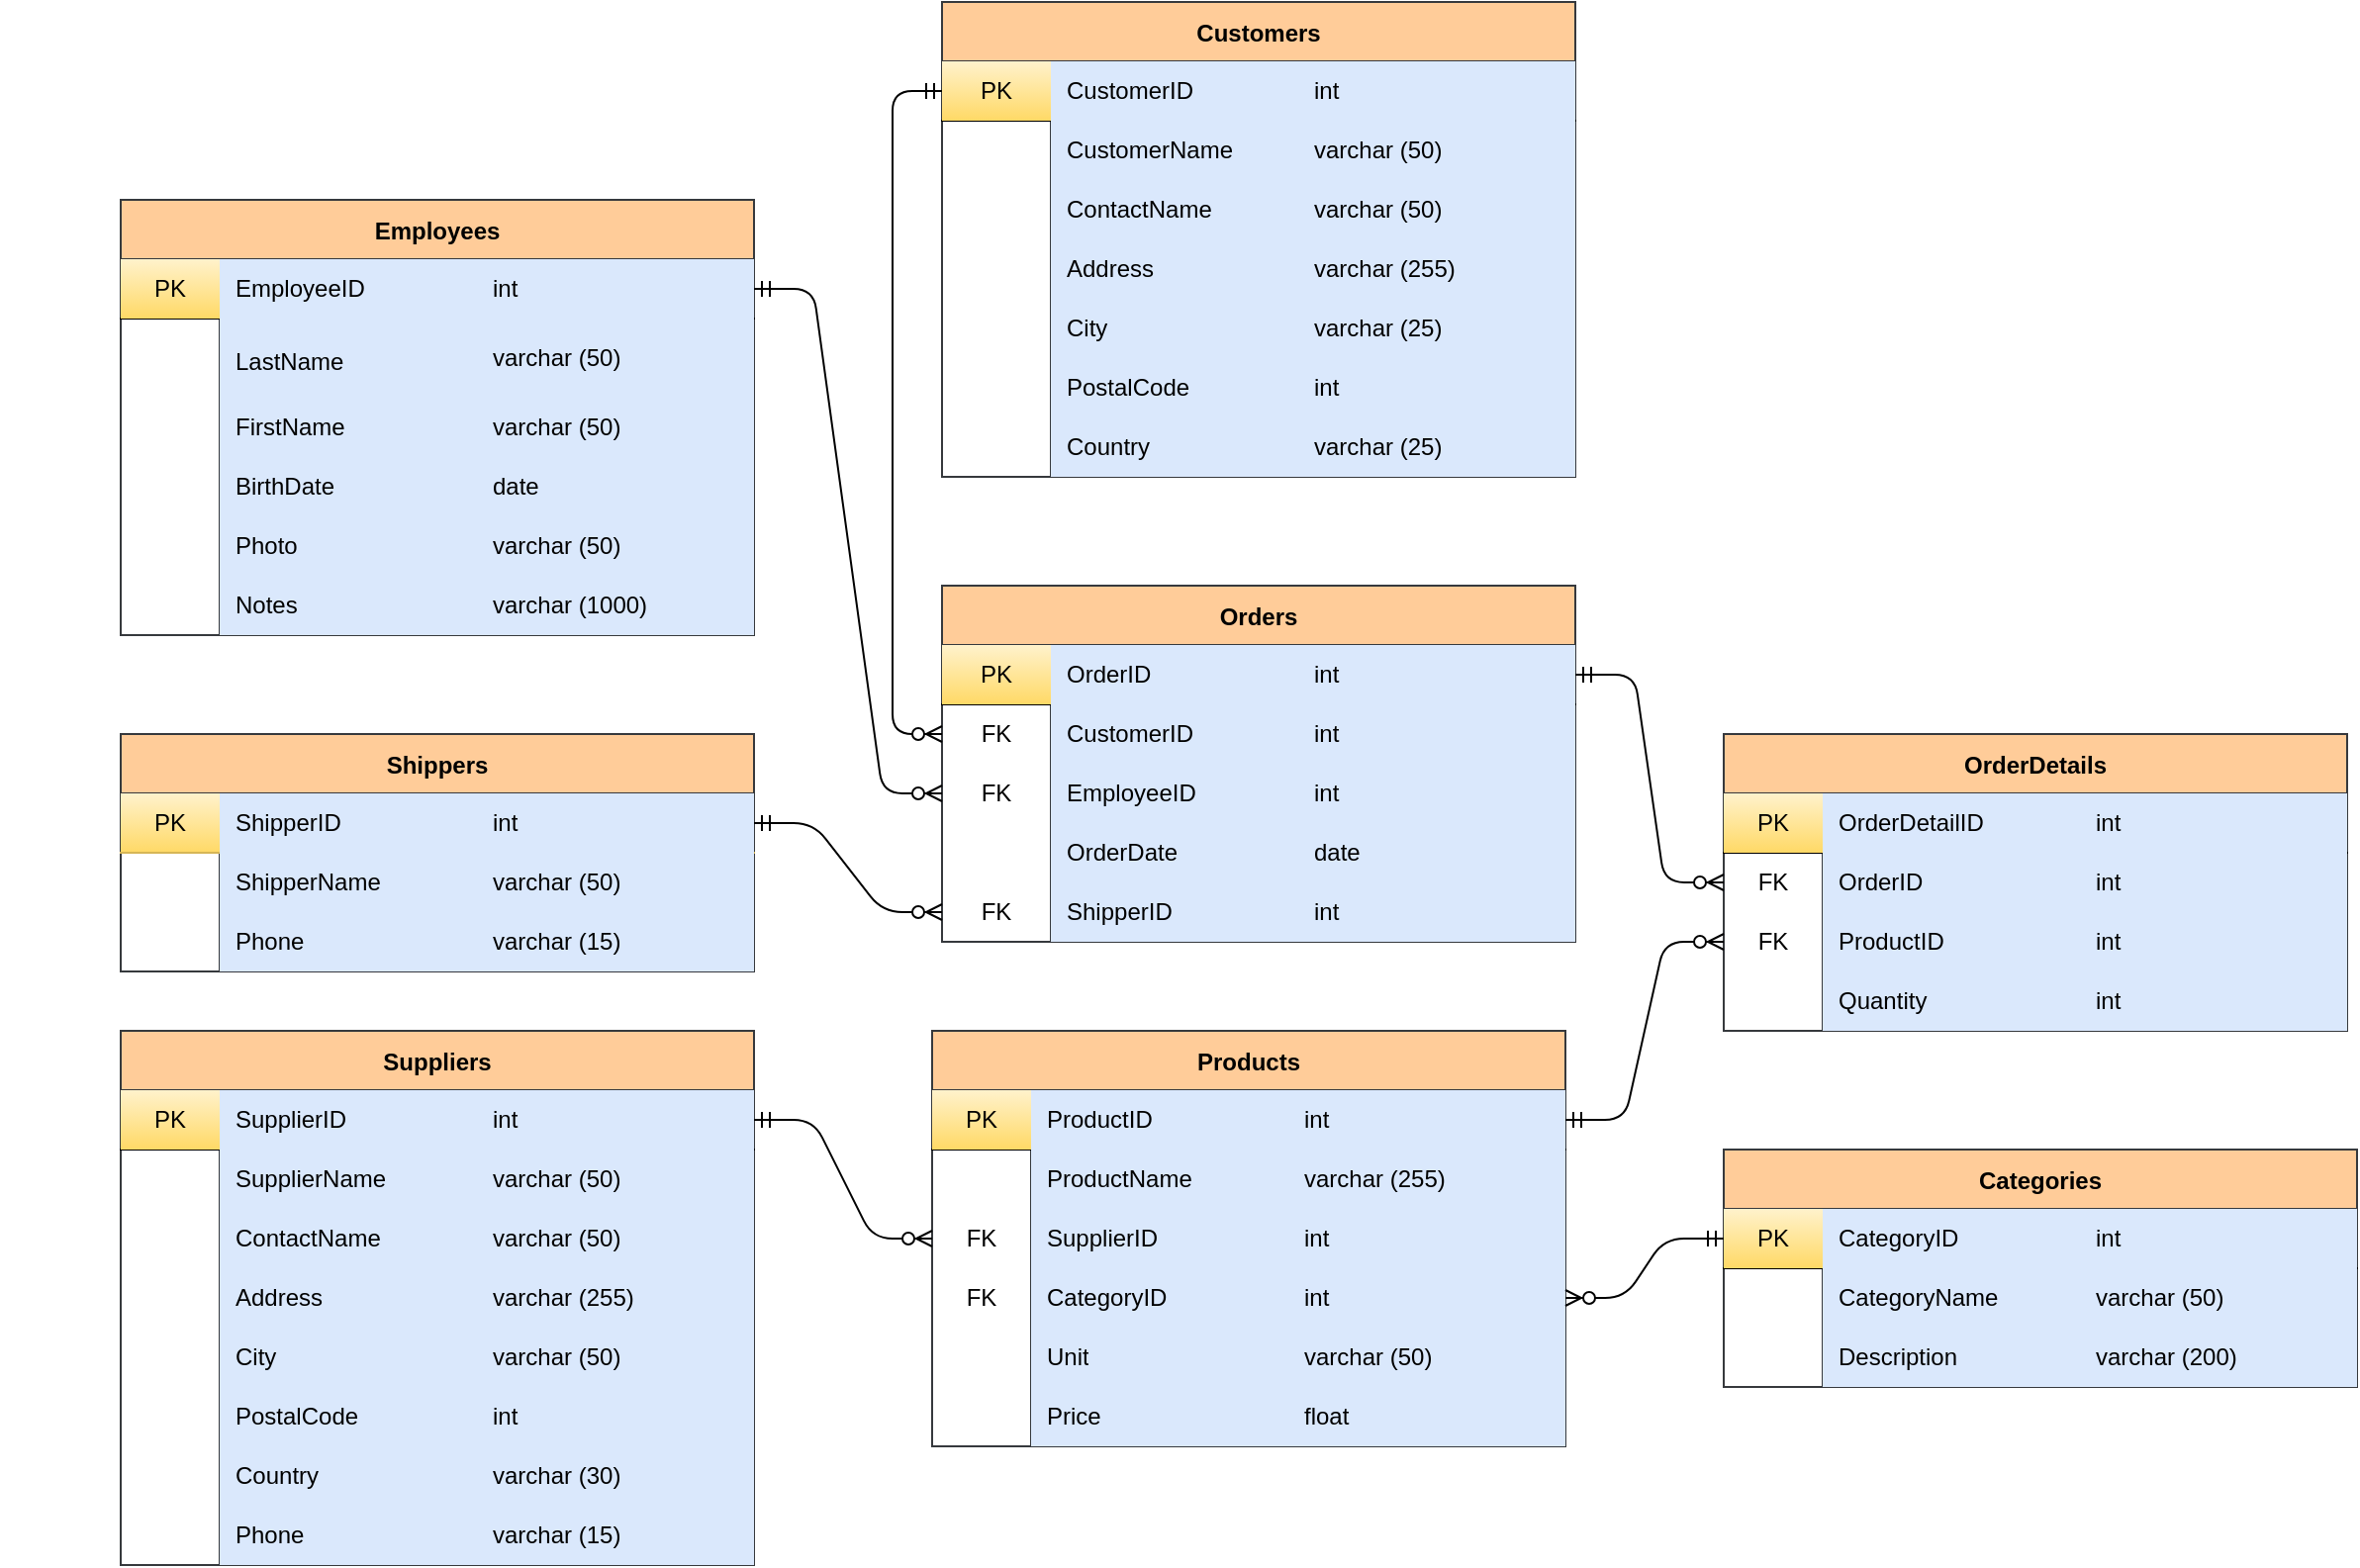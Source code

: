 <mxfile version="14.9.2" type="device"><diagram id="DKb1uXXWFaHTGSbYAAPm" name="Page-1"><mxGraphModel dx="2071" dy="1744" grid="1" gridSize="10" guides="1" tooltips="1" connect="1" arrows="1" fold="1" page="1" pageScale="1" pageWidth="850" pageHeight="1100" math="0" shadow="0"><root><mxCell id="0"/><mxCell id="1" parent="0"/><mxCell id="12" value="Customers" style="shape=table;startSize=30;container=1;collapsible=0;childLayout=tableLayout;fixedRows=1;rowLines=0;fontStyle=1;align=center;fillColor=#ffcc99;strokeColor=#36393d;" parent="1" vertex="1"><mxGeometry x="-115" y="-920" width="320" height="240" as="geometry"/></mxCell><mxCell id="13" value="" style="shape=partialRectangle;html=1;whiteSpace=wrap;collapsible=0;dropTarget=0;pointerEvents=0;fillColor=none;top=0;left=0;bottom=1;right=0;points=[[0,0.5],[1,0.5]];portConstraint=eastwest;" parent="12" vertex="1"><mxGeometry y="30" width="320" height="30" as="geometry"/></mxCell><mxCell id="14" value="PK" style="shape=partialRectangle;html=1;whiteSpace=wrap;connectable=0;fillColor=#fff2cc;top=0;left=0;bottom=0;right=0;overflow=hidden;strokeColor=#d6b656;gradientColor=#ffd966;" parent="13" vertex="1"><mxGeometry width="55" height="30" as="geometry"/></mxCell><mxCell id="15" value="CustomerID" style="shape=partialRectangle;html=1;whiteSpace=wrap;connectable=0;fillColor=#dae8fc;top=0;left=0;bottom=0;right=0;align=left;spacingLeft=6;overflow=hidden;strokeColor=#6c8ebf;" parent="13" vertex="1"><mxGeometry x="55" width="125" height="30" as="geometry"/></mxCell><mxCell id="4zNLIWeorQXNwyUwHNdR-186" value="int" style="shape=partialRectangle;html=1;whiteSpace=wrap;connectable=0;fillColor=#dae8fc;top=0;left=0;bottom=0;right=0;align=left;spacingLeft=6;overflow=hidden;strokeColor=#6c8ebf;" parent="13" vertex="1"><mxGeometry x="180" width="140" height="30" as="geometry"/></mxCell><mxCell id="16" value="" style="shape=partialRectangle;html=1;whiteSpace=wrap;collapsible=0;dropTarget=0;pointerEvents=0;fillColor=none;top=0;left=0;bottom=0;right=0;points=[[0,0.5],[1,0.5]];portConstraint=eastwest;" parent="12" vertex="1"><mxGeometry y="60" width="320" height="30" as="geometry"/></mxCell><mxCell id="17" value="" style="shape=partialRectangle;html=1;whiteSpace=wrap;connectable=0;fillColor=none;top=0;left=0;bottom=0;right=0;overflow=hidden;" parent="16" vertex="1"><mxGeometry width="55" height="30" as="geometry"/></mxCell><mxCell id="18" value="CustomerName" style="shape=partialRectangle;html=1;whiteSpace=wrap;connectable=0;fillColor=#dae8fc;top=0;left=0;bottom=0;right=0;align=left;spacingLeft=6;overflow=hidden;strokeColor=#6c8ebf;" parent="16" vertex="1"><mxGeometry x="55" width="125" height="30" as="geometry"/></mxCell><mxCell id="4zNLIWeorQXNwyUwHNdR-187" value="&lt;span&gt;varchar (50)&lt;/span&gt;" style="shape=partialRectangle;html=1;whiteSpace=wrap;connectable=0;fillColor=#dae8fc;top=0;left=0;bottom=0;right=0;align=left;spacingLeft=6;overflow=hidden;strokeColor=#6c8ebf;" parent="16" vertex="1"><mxGeometry x="180" width="140" height="30" as="geometry"/></mxCell><mxCell id="19" value="" style="shape=partialRectangle;html=1;whiteSpace=wrap;collapsible=0;dropTarget=0;pointerEvents=0;fillColor=none;top=0;left=0;bottom=0;right=0;points=[[0,0.5],[1,0.5]];portConstraint=eastwest;" parent="12" vertex="1"><mxGeometry y="90" width="320" height="30" as="geometry"/></mxCell><mxCell id="20" value="" style="shape=partialRectangle;html=1;whiteSpace=wrap;connectable=0;fillColor=none;top=0;left=0;bottom=0;right=0;overflow=hidden;" parent="19" vertex="1"><mxGeometry width="55" height="30" as="geometry"/></mxCell><mxCell id="21" value="ContactName" style="shape=partialRectangle;html=1;whiteSpace=wrap;connectable=0;fillColor=#dae8fc;top=0;left=0;bottom=0;right=0;align=left;spacingLeft=6;overflow=hidden;strokeColor=#6c8ebf;" parent="19" vertex="1"><mxGeometry x="55" width="125" height="30" as="geometry"/></mxCell><mxCell id="4zNLIWeorQXNwyUwHNdR-188" value="&lt;span&gt;varchar (50)&lt;/span&gt;" style="shape=partialRectangle;html=1;whiteSpace=wrap;connectable=0;fillColor=#dae8fc;top=0;left=0;bottom=0;right=0;align=left;spacingLeft=6;overflow=hidden;strokeColor=#6c8ebf;" parent="19" vertex="1"><mxGeometry x="180" width="140" height="30" as="geometry"/></mxCell><mxCell id="4zNLIWeorQXNwyUwHNdR-189" style="shape=partialRectangle;html=1;whiteSpace=wrap;collapsible=0;dropTarget=0;pointerEvents=0;fillColor=none;top=0;left=0;bottom=0;right=0;points=[[0,0.5],[1,0.5]];portConstraint=eastwest;" parent="12" vertex="1"><mxGeometry y="120" width="320" height="30" as="geometry"/></mxCell><mxCell id="4zNLIWeorQXNwyUwHNdR-190" style="shape=partialRectangle;html=1;whiteSpace=wrap;connectable=0;fillColor=none;top=0;left=0;bottom=0;right=0;overflow=hidden;" parent="4zNLIWeorQXNwyUwHNdR-189" vertex="1"><mxGeometry width="55" height="30" as="geometry"/></mxCell><mxCell id="4zNLIWeorQXNwyUwHNdR-191" value="Address" style="shape=partialRectangle;html=1;whiteSpace=wrap;connectable=0;fillColor=#dae8fc;top=0;left=0;bottom=0;right=0;align=left;spacingLeft=6;overflow=hidden;strokeColor=#6c8ebf;" parent="4zNLIWeorQXNwyUwHNdR-189" vertex="1"><mxGeometry x="55" width="125" height="30" as="geometry"/></mxCell><mxCell id="4zNLIWeorQXNwyUwHNdR-192" value="&lt;span&gt;varchar (255)&lt;/span&gt;" style="shape=partialRectangle;html=1;whiteSpace=wrap;connectable=0;fillColor=#dae8fc;top=0;left=0;bottom=0;right=0;align=left;spacingLeft=6;overflow=hidden;strokeColor=#6c8ebf;" parent="4zNLIWeorQXNwyUwHNdR-189" vertex="1"><mxGeometry x="180" width="140" height="30" as="geometry"/></mxCell><mxCell id="4zNLIWeorQXNwyUwHNdR-193" style="shape=partialRectangle;html=1;whiteSpace=wrap;collapsible=0;dropTarget=0;pointerEvents=0;fillColor=none;top=0;left=0;bottom=0;right=0;points=[[0,0.5],[1,0.5]];portConstraint=eastwest;" parent="12" vertex="1"><mxGeometry y="150" width="320" height="30" as="geometry"/></mxCell><mxCell id="4zNLIWeorQXNwyUwHNdR-194" style="shape=partialRectangle;html=1;whiteSpace=wrap;connectable=0;fillColor=none;top=0;left=0;bottom=0;right=0;overflow=hidden;" parent="4zNLIWeorQXNwyUwHNdR-193" vertex="1"><mxGeometry width="55" height="30" as="geometry"/></mxCell><mxCell id="4zNLIWeorQXNwyUwHNdR-195" value="City" style="shape=partialRectangle;html=1;whiteSpace=wrap;connectable=0;fillColor=#dae8fc;top=0;left=0;bottom=0;right=0;align=left;spacingLeft=6;overflow=hidden;strokeColor=#6c8ebf;" parent="4zNLIWeorQXNwyUwHNdR-193" vertex="1"><mxGeometry x="55" width="125" height="30" as="geometry"/></mxCell><mxCell id="4zNLIWeorQXNwyUwHNdR-196" value="&lt;span&gt;varchar (25)&lt;/span&gt;" style="shape=partialRectangle;html=1;whiteSpace=wrap;connectable=0;fillColor=#dae8fc;top=0;left=0;bottom=0;right=0;align=left;spacingLeft=6;overflow=hidden;strokeColor=#6c8ebf;" parent="4zNLIWeorQXNwyUwHNdR-193" vertex="1"><mxGeometry x="180" width="140" height="30" as="geometry"/></mxCell><mxCell id="4zNLIWeorQXNwyUwHNdR-197" style="shape=partialRectangle;html=1;whiteSpace=wrap;collapsible=0;dropTarget=0;pointerEvents=0;fillColor=none;top=0;left=0;bottom=0;right=0;points=[[0,0.5],[1,0.5]];portConstraint=eastwest;" parent="12" vertex="1"><mxGeometry y="180" width="320" height="30" as="geometry"/></mxCell><mxCell id="4zNLIWeorQXNwyUwHNdR-198" style="shape=partialRectangle;html=1;whiteSpace=wrap;connectable=0;fillColor=none;top=0;left=0;bottom=0;right=0;overflow=hidden;" parent="4zNLIWeorQXNwyUwHNdR-197" vertex="1"><mxGeometry width="55" height="30" as="geometry"/></mxCell><mxCell id="4zNLIWeorQXNwyUwHNdR-199" value="PostalCode" style="shape=partialRectangle;html=1;whiteSpace=wrap;connectable=0;fillColor=#dae8fc;top=0;left=0;bottom=0;right=0;align=left;spacingLeft=6;overflow=hidden;strokeColor=#6c8ebf;" parent="4zNLIWeorQXNwyUwHNdR-197" vertex="1"><mxGeometry x="55" width="125" height="30" as="geometry"/></mxCell><mxCell id="4zNLIWeorQXNwyUwHNdR-200" value="&lt;span&gt;int&lt;/span&gt;" style="shape=partialRectangle;html=1;whiteSpace=wrap;connectable=0;fillColor=#dae8fc;top=0;left=0;bottom=0;right=0;align=left;spacingLeft=6;overflow=hidden;strokeColor=#6c8ebf;" parent="4zNLIWeorQXNwyUwHNdR-197" vertex="1"><mxGeometry x="180" width="140" height="30" as="geometry"/></mxCell><mxCell id="4zNLIWeorQXNwyUwHNdR-201" style="shape=partialRectangle;html=1;whiteSpace=wrap;collapsible=0;dropTarget=0;pointerEvents=0;fillColor=none;top=0;left=0;bottom=0;right=0;points=[[0,0.5],[1,0.5]];portConstraint=eastwest;" parent="12" vertex="1"><mxGeometry y="210" width="320" height="30" as="geometry"/></mxCell><mxCell id="4zNLIWeorQXNwyUwHNdR-202" style="shape=partialRectangle;html=1;whiteSpace=wrap;connectable=0;fillColor=none;top=0;left=0;bottom=0;right=0;overflow=hidden;" parent="4zNLIWeorQXNwyUwHNdR-201" vertex="1"><mxGeometry width="55" height="30" as="geometry"/></mxCell><mxCell id="4zNLIWeorQXNwyUwHNdR-203" value="Country" style="shape=partialRectangle;html=1;whiteSpace=wrap;connectable=0;fillColor=#dae8fc;top=0;left=0;bottom=0;right=0;align=left;spacingLeft=6;overflow=hidden;strokeColor=#6c8ebf;" parent="4zNLIWeorQXNwyUwHNdR-201" vertex="1"><mxGeometry x="55" width="125" height="30" as="geometry"/></mxCell><mxCell id="4zNLIWeorQXNwyUwHNdR-204" value="&lt;span&gt;varchar (25)&lt;/span&gt;" style="shape=partialRectangle;html=1;whiteSpace=wrap;connectable=0;fillColor=#dae8fc;top=0;left=0;bottom=0;right=0;align=left;spacingLeft=6;overflow=hidden;strokeColor=#6c8ebf;" parent="4zNLIWeorQXNwyUwHNdR-201" vertex="1"><mxGeometry x="180" width="140" height="30" as="geometry"/></mxCell><mxCell id="22" value="" style="shape=partialRectangle;html=1;whiteSpace=wrap;collapsible=0;dropTarget=0;pointerEvents=0;fillColor=none;top=0;left=0;bottom=0;right=0;points=[[0,0.5],[1,0.5]];portConstraint=eastwest;" parent="1" vertex="1"><mxGeometry x="-115" y="-800" width="180" height="30" as="geometry"/></mxCell><mxCell id="25" value="" style="shape=partialRectangle;html=1;whiteSpace=wrap;collapsible=0;dropTarget=0;pointerEvents=0;fillColor=none;top=0;left=0;bottom=0;right=0;points=[[0,0.5],[1,0.5]];portConstraint=eastwest;" parent="1" vertex="1"><mxGeometry x="-115" y="-770" width="180" height="30" as="geometry"/></mxCell><mxCell id="26" value="" style="shape=partialRectangle;html=1;whiteSpace=wrap;connectable=0;fillColor=none;top=0;left=0;bottom=0;right=0;overflow=hidden;" parent="25" vertex="1"><mxGeometry width="40" height="30" as="geometry"/></mxCell><mxCell id="28" value="" style="shape=partialRectangle;html=1;whiteSpace=wrap;collapsible=0;dropTarget=0;pointerEvents=0;fillColor=none;top=0;left=0;bottom=0;right=0;points=[[0,0.5],[1,0.5]];portConstraint=eastwest;" parent="1" vertex="1"><mxGeometry x="-115" y="-740" width="180" height="30" as="geometry"/></mxCell><mxCell id="31" value="" style="shape=partialRectangle;html=1;whiteSpace=wrap;collapsible=0;dropTarget=0;pointerEvents=0;fillColor=none;top=0;left=0;bottom=0;right=0;points=[[0,0.5],[1,0.5]];portConstraint=eastwest;" parent="1" vertex="1"><mxGeometry x="-115" y="-710" width="180" height="30" as="geometry"/></mxCell><mxCell id="32" value="" style="shape=partialRectangle;html=1;whiteSpace=wrap;connectable=0;fillColor=none;top=0;left=0;bottom=0;right=0;overflow=hidden;" parent="31" vertex="1"><mxGeometry width="40" height="30" as="geometry"/></mxCell><mxCell id="34" value="Categories" style="shape=table;startSize=30;container=1;collapsible=0;childLayout=tableLayout;fixedRows=1;rowLines=0;fontStyle=1;align=center;fillColor=#ffcc99;strokeColor=#36393d;" parent="1" vertex="1"><mxGeometry x="280" y="-340" width="320" height="120" as="geometry"/></mxCell><mxCell id="35" value="" style="shape=partialRectangle;html=1;whiteSpace=wrap;collapsible=0;dropTarget=0;pointerEvents=0;fillColor=none;top=0;left=0;bottom=1;right=0;points=[[0,0.5],[1,0.5]];portConstraint=eastwest;" parent="34" vertex="1"><mxGeometry y="30" width="320" height="30" as="geometry"/></mxCell><mxCell id="36" value="PK" style="shape=partialRectangle;html=1;whiteSpace=wrap;connectable=0;fillColor=#fff2cc;top=0;left=0;bottom=0;right=0;overflow=hidden;gradientColor=#ffd966;strokeColor=#d6b656;" parent="35" vertex="1"><mxGeometry width="50" height="30" as="geometry"/></mxCell><mxCell id="37" value="CategoryID" style="shape=partialRectangle;html=1;whiteSpace=wrap;connectable=0;fillColor=#dae8fc;top=0;left=0;bottom=0;right=0;align=left;spacingLeft=6;overflow=hidden;strokeColor=#6c8ebf;" parent="35" vertex="1"><mxGeometry x="50" width="130" height="30" as="geometry"/></mxCell><mxCell id="4zNLIWeorQXNwyUwHNdR-227" value="int" style="shape=partialRectangle;html=1;whiteSpace=wrap;connectable=0;fillColor=#dae8fc;top=0;left=0;bottom=0;right=0;align=left;spacingLeft=6;overflow=hidden;strokeColor=#6c8ebf;" parent="35" vertex="1"><mxGeometry x="180" width="140" height="30" as="geometry"/></mxCell><mxCell id="38" value="" style="shape=partialRectangle;html=1;whiteSpace=wrap;collapsible=0;dropTarget=0;pointerEvents=0;fillColor=none;top=0;left=0;bottom=0;right=0;points=[[0,0.5],[1,0.5]];portConstraint=eastwest;" parent="34" vertex="1"><mxGeometry y="60" width="320" height="30" as="geometry"/></mxCell><mxCell id="39" value="" style="shape=partialRectangle;html=1;whiteSpace=wrap;connectable=0;fillColor=none;top=0;left=0;bottom=0;right=0;overflow=hidden;" parent="38" vertex="1"><mxGeometry width="50" height="30" as="geometry"/></mxCell><mxCell id="40" value="CategoryName" style="shape=partialRectangle;html=1;whiteSpace=wrap;connectable=0;fillColor=#dae8fc;top=0;left=0;bottom=0;right=0;align=left;spacingLeft=6;overflow=hidden;strokeColor=#6c8ebf;" parent="38" vertex="1"><mxGeometry x="50" width="130" height="30" as="geometry"/></mxCell><mxCell id="4zNLIWeorQXNwyUwHNdR-228" value="varchar (50)" style="shape=partialRectangle;html=1;whiteSpace=wrap;connectable=0;fillColor=#dae8fc;top=0;left=0;bottom=0;right=0;align=left;spacingLeft=6;overflow=hidden;strokeColor=#6c8ebf;" parent="38" vertex="1"><mxGeometry x="180" width="140" height="30" as="geometry"/></mxCell><mxCell id="41" value="" style="shape=partialRectangle;html=1;whiteSpace=wrap;collapsible=0;dropTarget=0;pointerEvents=0;fillColor=none;top=0;left=0;bottom=0;right=0;points=[[0,0.5],[1,0.5]];portConstraint=eastwest;" parent="34" vertex="1"><mxGeometry y="90" width="320" height="30" as="geometry"/></mxCell><mxCell id="42" value="" style="shape=partialRectangle;html=1;whiteSpace=wrap;connectable=0;fillColor=none;top=0;left=0;bottom=0;right=0;overflow=hidden;" parent="41" vertex="1"><mxGeometry width="50" height="30" as="geometry"/></mxCell><mxCell id="43" value="Description" style="shape=partialRectangle;html=1;whiteSpace=wrap;connectable=0;fillColor=#dae8fc;top=0;left=0;bottom=0;right=0;align=left;spacingLeft=6;overflow=hidden;strokeColor=#6c8ebf;" parent="41" vertex="1"><mxGeometry x="50" width="130" height="30" as="geometry"/></mxCell><mxCell id="4zNLIWeorQXNwyUwHNdR-229" value="varchar (200)" style="shape=partialRectangle;html=1;whiteSpace=wrap;connectable=0;fillColor=#dae8fc;top=0;left=0;bottom=0;right=0;align=left;spacingLeft=6;overflow=hidden;strokeColor=#6c8ebf;" parent="41" vertex="1"><mxGeometry x="180" width="140" height="30" as="geometry"/></mxCell><mxCell id="54" value="Employees" style="shape=table;startSize=30;container=1;collapsible=0;childLayout=tableLayout;fixedRows=1;rowLines=0;fontStyle=1;align=center;fillColor=#ffcc99;strokeColor=#36393d;" parent="1" vertex="1"><mxGeometry x="-530" y="-820" width="320" height="220" as="geometry"/></mxCell><mxCell id="55" value="" style="shape=partialRectangle;html=1;whiteSpace=wrap;collapsible=0;dropTarget=0;pointerEvents=0;fillColor=none;top=0;left=0;bottom=1;right=0;points=[[0,0.5],[1,0.5]];portConstraint=eastwest;" parent="54" vertex="1"><mxGeometry y="30" width="320" height="30" as="geometry"/></mxCell><mxCell id="56" value="PK" style="shape=partialRectangle;html=1;whiteSpace=wrap;connectable=0;fillColor=#fff2cc;top=0;left=0;bottom=0;right=0;overflow=hidden;gradientColor=#ffd966;strokeColor=#d6b656;" parent="55" vertex="1"><mxGeometry width="50" height="30" as="geometry"/></mxCell><mxCell id="57" value="EmployeeID" style="shape=partialRectangle;html=1;whiteSpace=wrap;connectable=0;fillColor=#dae8fc;top=0;left=0;bottom=0;right=0;align=left;spacingLeft=6;overflow=hidden;strokeColor=#6c8ebf;" parent="55" vertex="1"><mxGeometry x="50" width="130" height="30" as="geometry"/></mxCell><mxCell id="4zNLIWeorQXNwyUwHNdR-171" value="int" style="shape=partialRectangle;html=1;whiteSpace=wrap;connectable=0;fillColor=#dae8fc;top=0;left=0;bottom=0;right=0;align=left;spacingLeft=6;overflow=hidden;strokeColor=#6c8ebf;" parent="55" vertex="1"><mxGeometry x="180" width="140" height="30" as="geometry"/></mxCell><mxCell id="58" value="" style="shape=partialRectangle;html=1;whiteSpace=wrap;collapsible=0;dropTarget=0;pointerEvents=0;fillColor=none;top=0;left=0;bottom=0;right=0;points=[[0,0.5],[1,0.5]];portConstraint=eastwest;verticalAlign=top;" parent="54" vertex="1"><mxGeometry y="60" width="320" height="40" as="geometry"/></mxCell><mxCell id="59" value="" style="shape=partialRectangle;html=1;whiteSpace=wrap;connectable=0;fillColor=none;top=0;left=0;bottom=0;right=0;overflow=hidden;" parent="58" vertex="1"><mxGeometry width="50" height="40" as="geometry"/></mxCell><mxCell id="60" value="&lt;p style=&quot;line-height: 120%&quot;&gt;LastName&lt;/p&gt;" style="shape=partialRectangle;html=1;whiteSpace=wrap;connectable=0;fillColor=#dae8fc;top=0;left=0;bottom=0;right=0;align=left;spacingLeft=6;overflow=hidden;strokeColor=#6c8ebf;verticalAlign=middle;" parent="58" vertex="1"><mxGeometry x="50" width="130" height="40" as="geometry"/></mxCell><mxCell id="4zNLIWeorQXNwyUwHNdR-172" value="varchar (50)" style="shape=partialRectangle;html=1;whiteSpace=wrap;connectable=0;fillColor=#dae8fc;top=0;left=0;bottom=0;right=0;align=left;spacingLeft=6;overflow=hidden;strokeColor=#6c8ebf;" parent="58" vertex="1"><mxGeometry x="180" width="140" height="40" as="geometry"/></mxCell><mxCell id="61" value="" style="shape=partialRectangle;html=1;whiteSpace=wrap;collapsible=0;dropTarget=0;pointerEvents=0;fillColor=none;top=0;left=0;bottom=0;right=0;points=[[0,0.5],[1,0.5]];portConstraint=eastwest;" parent="54" vertex="1"><mxGeometry y="100" width="320" height="30" as="geometry"/></mxCell><mxCell id="62" value="" style="shape=partialRectangle;html=1;whiteSpace=wrap;connectable=0;fillColor=none;top=0;left=0;bottom=0;right=0;overflow=hidden;" parent="61" vertex="1"><mxGeometry width="50" height="30" as="geometry"/></mxCell><mxCell id="63" value="FirstName" style="shape=partialRectangle;html=1;whiteSpace=wrap;connectable=0;fillColor=#dae8fc;top=0;left=0;bottom=0;right=0;align=left;spacingLeft=6;overflow=hidden;strokeColor=#6c8ebf;verticalAlign=middle;" parent="61" vertex="1"><mxGeometry x="50" width="130" height="30" as="geometry"/></mxCell><mxCell id="4zNLIWeorQXNwyUwHNdR-173" value="varchar (50)" style="shape=partialRectangle;html=1;whiteSpace=wrap;connectable=0;fillColor=#dae8fc;top=0;left=0;bottom=0;right=0;align=left;spacingLeft=6;overflow=hidden;strokeColor=#6c8ebf;" parent="61" vertex="1"><mxGeometry x="180" width="140" height="30" as="geometry"/></mxCell><mxCell id="4zNLIWeorQXNwyUwHNdR-174" style="shape=partialRectangle;html=1;whiteSpace=wrap;collapsible=0;dropTarget=0;pointerEvents=0;fillColor=none;top=0;left=0;bottom=0;right=0;points=[[0,0.5],[1,0.5]];portConstraint=eastwest;" parent="54" vertex="1"><mxGeometry y="130" width="320" height="30" as="geometry"/></mxCell><mxCell id="4zNLIWeorQXNwyUwHNdR-175" style="shape=partialRectangle;html=1;whiteSpace=wrap;connectable=0;fillColor=none;top=0;left=0;bottom=0;right=0;overflow=hidden;" parent="4zNLIWeorQXNwyUwHNdR-174" vertex="1"><mxGeometry width="50" height="30" as="geometry"/></mxCell><mxCell id="4zNLIWeorQXNwyUwHNdR-176" value="BirthDate" style="shape=partialRectangle;html=1;whiteSpace=wrap;connectable=0;fillColor=#dae8fc;top=0;left=0;bottom=0;right=0;align=left;spacingLeft=6;overflow=hidden;strokeColor=#6c8ebf;" parent="4zNLIWeorQXNwyUwHNdR-174" vertex="1"><mxGeometry x="50" width="130" height="30" as="geometry"/></mxCell><mxCell id="4zNLIWeorQXNwyUwHNdR-177" value="date" style="shape=partialRectangle;html=1;whiteSpace=wrap;connectable=0;fillColor=#dae8fc;top=0;left=0;bottom=0;right=0;align=left;spacingLeft=6;overflow=hidden;strokeColor=#6c8ebf;" parent="4zNLIWeorQXNwyUwHNdR-174" vertex="1"><mxGeometry x="180" width="140" height="30" as="geometry"/></mxCell><mxCell id="4zNLIWeorQXNwyUwHNdR-178" style="shape=partialRectangle;html=1;whiteSpace=wrap;collapsible=0;dropTarget=0;pointerEvents=0;fillColor=none;top=0;left=0;bottom=0;right=0;points=[[0,0.5],[1,0.5]];portConstraint=eastwest;" parent="54" vertex="1"><mxGeometry y="160" width="320" height="30" as="geometry"/></mxCell><mxCell id="4zNLIWeorQXNwyUwHNdR-179" style="shape=partialRectangle;html=1;whiteSpace=wrap;connectable=0;fillColor=none;top=0;left=0;bottom=0;right=0;overflow=hidden;" parent="4zNLIWeorQXNwyUwHNdR-178" vertex="1"><mxGeometry width="50" height="30" as="geometry"/></mxCell><mxCell id="4zNLIWeorQXNwyUwHNdR-180" value="Photo" style="shape=partialRectangle;html=1;whiteSpace=wrap;connectable=0;fillColor=#dae8fc;top=0;left=0;bottom=0;right=0;align=left;spacingLeft=6;overflow=hidden;strokeColor=#6c8ebf;" parent="4zNLIWeorQXNwyUwHNdR-178" vertex="1"><mxGeometry x="50" width="130" height="30" as="geometry"/></mxCell><mxCell id="4zNLIWeorQXNwyUwHNdR-181" value="varchar (50)" style="shape=partialRectangle;html=1;whiteSpace=wrap;connectable=0;fillColor=#dae8fc;top=0;left=0;bottom=0;right=0;align=left;spacingLeft=6;overflow=hidden;strokeColor=#6c8ebf;" parent="4zNLIWeorQXNwyUwHNdR-178" vertex="1"><mxGeometry x="180" width="140" height="30" as="geometry"/></mxCell><mxCell id="4zNLIWeorQXNwyUwHNdR-182" style="shape=partialRectangle;html=1;whiteSpace=wrap;collapsible=0;dropTarget=0;pointerEvents=0;fillColor=none;top=0;left=0;bottom=0;right=0;points=[[0,0.5],[1,0.5]];portConstraint=eastwest;" parent="54" vertex="1"><mxGeometry y="190" width="320" height="30" as="geometry"/></mxCell><mxCell id="4zNLIWeorQXNwyUwHNdR-183" style="shape=partialRectangle;html=1;whiteSpace=wrap;connectable=0;fillColor=none;top=0;left=0;bottom=0;right=0;overflow=hidden;" parent="4zNLIWeorQXNwyUwHNdR-182" vertex="1"><mxGeometry width="50" height="30" as="geometry"/></mxCell><mxCell id="4zNLIWeorQXNwyUwHNdR-184" value="Notes" style="shape=partialRectangle;html=1;whiteSpace=wrap;connectable=0;fillColor=#dae8fc;top=0;left=0;bottom=0;right=0;align=left;spacingLeft=6;overflow=hidden;strokeColor=#6c8ebf;" parent="4zNLIWeorQXNwyUwHNdR-182" vertex="1"><mxGeometry x="50" width="130" height="30" as="geometry"/></mxCell><mxCell id="4zNLIWeorQXNwyUwHNdR-185" value="varchar (1000)" style="shape=partialRectangle;html=1;whiteSpace=wrap;connectable=0;fillColor=#dae8fc;top=0;left=0;bottom=0;right=0;align=left;spacingLeft=6;overflow=hidden;strokeColor=#6c8ebf;" parent="4zNLIWeorQXNwyUwHNdR-182" vertex="1"><mxGeometry x="180" width="140" height="30" as="geometry"/></mxCell><mxCell id="67" value="" style="shape=partialRectangle;html=1;whiteSpace=wrap;collapsible=0;dropTarget=0;pointerEvents=0;fillColor=none;top=0;left=0;bottom=0;right=0;points=[[0,0.5],[1,0.5]];portConstraint=eastwest;" parent="1" vertex="1"><mxGeometry x="-590" y="-580" width="180" height="30" as="geometry"/></mxCell><mxCell id="76" value="OrderDetails" style="shape=table;startSize=30;container=1;collapsible=0;childLayout=tableLayout;fixedRows=1;rowLines=0;fontStyle=1;align=center;fillColor=#ffcc99;strokeColor=#36393d;" parent="1" vertex="1"><mxGeometry x="280" y="-550" width="315" height="150" as="geometry"/></mxCell><mxCell id="77" value="" style="shape=partialRectangle;html=1;whiteSpace=wrap;collapsible=0;dropTarget=0;pointerEvents=0;fillColor=none;top=0;left=0;bottom=1;right=0;points=[[0,0.5],[1,0.5]];portConstraint=eastwest;" parent="76" vertex="1"><mxGeometry y="30" width="315" height="30" as="geometry"/></mxCell><mxCell id="78" value="PK" style="shape=partialRectangle;html=1;whiteSpace=wrap;connectable=0;fillColor=#fff2cc;top=0;left=0;bottom=0;right=0;overflow=hidden;gradientColor=#ffd966;strokeColor=#d6b656;" parent="77" vertex="1"><mxGeometry width="50" height="30" as="geometry"/></mxCell><mxCell id="79" value="OrderDetailID" style="shape=partialRectangle;html=1;whiteSpace=wrap;connectable=0;fillColor=#dae8fc;top=0;left=0;bottom=0;right=0;align=left;spacingLeft=6;overflow=hidden;strokeColor=#6c8ebf;" parent="77" vertex="1"><mxGeometry x="50" width="130" height="30" as="geometry"/></mxCell><mxCell id="4zNLIWeorQXNwyUwHNdR-223" value="int" style="shape=partialRectangle;html=1;whiteSpace=wrap;connectable=0;fillColor=#dae8fc;top=0;left=0;bottom=0;right=0;align=left;spacingLeft=6;overflow=hidden;strokeColor=#6c8ebf;" parent="77" vertex="1"><mxGeometry x="180" width="135" height="30" as="geometry"/></mxCell><mxCell id="80" value="" style="shape=partialRectangle;html=1;whiteSpace=wrap;collapsible=0;dropTarget=0;pointerEvents=0;fillColor=none;top=0;left=0;bottom=0;right=0;points=[[0,0.5],[1,0.5]];portConstraint=eastwest;" parent="76" vertex="1"><mxGeometry y="60" width="315" height="30" as="geometry"/></mxCell><mxCell id="81" value="FK" style="shape=partialRectangle;html=1;whiteSpace=wrap;connectable=0;fillColor=none;top=0;left=0;bottom=0;right=0;overflow=hidden;" parent="80" vertex="1"><mxGeometry width="50" height="30" as="geometry"/></mxCell><mxCell id="82" value="OrderID" style="shape=partialRectangle;html=1;whiteSpace=wrap;connectable=0;fillColor=#dae8fc;top=0;left=0;bottom=0;right=0;align=left;spacingLeft=6;overflow=hidden;strokeColor=#6c8ebf;" parent="80" vertex="1"><mxGeometry x="50" width="130" height="30" as="geometry"/></mxCell><mxCell id="4zNLIWeorQXNwyUwHNdR-224" value="int" style="shape=partialRectangle;html=1;whiteSpace=wrap;connectable=0;fillColor=#dae8fc;top=0;left=0;bottom=0;right=0;align=left;spacingLeft=6;overflow=hidden;strokeColor=#6c8ebf;" parent="80" vertex="1"><mxGeometry x="180" width="135" height="30" as="geometry"/></mxCell><mxCell id="83" value="" style="shape=partialRectangle;html=1;whiteSpace=wrap;collapsible=0;dropTarget=0;pointerEvents=0;fillColor=none;top=0;left=0;bottom=0;right=0;points=[[0,0.5],[1,0.5]];portConstraint=eastwest;" parent="76" vertex="1"><mxGeometry y="90" width="315" height="30" as="geometry"/></mxCell><mxCell id="84" value="FK" style="shape=partialRectangle;html=1;whiteSpace=wrap;connectable=0;fillColor=none;top=0;left=0;bottom=0;right=0;overflow=hidden;" parent="83" vertex="1"><mxGeometry width="50" height="30" as="geometry"/></mxCell><mxCell id="85" value="ProductID" style="shape=partialRectangle;html=1;whiteSpace=wrap;connectable=0;fillColor=#dae8fc;top=0;left=0;bottom=0;right=0;align=left;spacingLeft=6;overflow=hidden;strokeColor=#6c8ebf;" parent="83" vertex="1"><mxGeometry x="50" width="130" height="30" as="geometry"/></mxCell><mxCell id="4zNLIWeorQXNwyUwHNdR-225" value="int" style="shape=partialRectangle;html=1;whiteSpace=wrap;connectable=0;fillColor=#dae8fc;top=0;left=0;bottom=0;right=0;align=left;spacingLeft=6;overflow=hidden;strokeColor=#6c8ebf;" parent="83" vertex="1"><mxGeometry x="180" width="135" height="30" as="geometry"/></mxCell><mxCell id="4zNLIWeorQXNwyUwHNdR-220" style="shape=partialRectangle;html=1;whiteSpace=wrap;collapsible=0;dropTarget=0;pointerEvents=0;fillColor=none;top=0;left=0;bottom=0;right=0;points=[[0,0.5],[1,0.5]];portConstraint=eastwest;" parent="76" vertex="1"><mxGeometry y="120" width="315" height="30" as="geometry"/></mxCell><mxCell id="4zNLIWeorQXNwyUwHNdR-221" style="shape=partialRectangle;html=1;whiteSpace=wrap;connectable=0;fillColor=none;top=0;left=0;bottom=0;right=0;overflow=hidden;" parent="4zNLIWeorQXNwyUwHNdR-220" vertex="1"><mxGeometry width="50" height="30" as="geometry"/></mxCell><mxCell id="4zNLIWeorQXNwyUwHNdR-222" value="Quantity" style="shape=partialRectangle;html=1;whiteSpace=wrap;connectable=0;fillColor=#dae8fc;top=0;left=0;bottom=0;right=0;align=left;spacingLeft=6;overflow=hidden;strokeColor=#6c8ebf;" parent="4zNLIWeorQXNwyUwHNdR-220" vertex="1"><mxGeometry x="50" width="130" height="30" as="geometry"/></mxCell><mxCell id="4zNLIWeorQXNwyUwHNdR-226" value="int" style="shape=partialRectangle;html=1;whiteSpace=wrap;connectable=0;fillColor=#dae8fc;top=0;left=0;bottom=0;right=0;align=left;spacingLeft=6;overflow=hidden;strokeColor=#6c8ebf;" parent="4zNLIWeorQXNwyUwHNdR-220" vertex="1"><mxGeometry x="180" width="135" height="30" as="geometry"/></mxCell><mxCell id="89" value="Orders" style="shape=table;startSize=30;container=1;collapsible=0;childLayout=tableLayout;fixedRows=1;rowLines=0;fontStyle=1;align=center;fillColor=#ffcc99;strokeColor=#36393d;" parent="1" vertex="1"><mxGeometry x="-115" y="-625" width="320" height="180" as="geometry"/></mxCell><mxCell id="90" value="" style="shape=partialRectangle;html=1;whiteSpace=wrap;collapsible=0;dropTarget=0;pointerEvents=0;fillColor=none;top=0;left=0;bottom=1;right=0;points=[[0,0.5],[1,0.5]];portConstraint=eastwest;" parent="89" vertex="1"><mxGeometry y="30" width="320" height="30" as="geometry"/></mxCell><mxCell id="91" value="PK" style="shape=partialRectangle;html=1;whiteSpace=wrap;connectable=0;fillColor=#fff2cc;top=0;left=0;bottom=0;right=0;overflow=hidden;gradientColor=#ffd966;strokeColor=#d6b656;" parent="90" vertex="1"><mxGeometry width="55" height="30" as="geometry"/></mxCell><mxCell id="92" value="OrderID" style="shape=partialRectangle;html=1;whiteSpace=wrap;connectable=0;fillColor=#dae8fc;top=0;left=0;bottom=0;right=0;align=left;spacingLeft=6;overflow=hidden;strokeColor=#6c8ebf;" parent="90" vertex="1"><mxGeometry x="55" width="125" height="30" as="geometry"/></mxCell><mxCell id="4zNLIWeorQXNwyUwHNdR-209" value="int" style="shape=partialRectangle;html=1;whiteSpace=wrap;connectable=0;fillColor=#dae8fc;top=0;left=0;bottom=0;right=0;align=left;spacingLeft=6;overflow=hidden;strokeColor=#6c8ebf;" parent="90" vertex="1"><mxGeometry x="180" width="140" height="30" as="geometry"/></mxCell><mxCell id="93" value="" style="shape=partialRectangle;html=1;whiteSpace=wrap;collapsible=0;dropTarget=0;pointerEvents=0;fillColor=none;top=0;left=0;bottom=0;right=0;points=[[0,0.5],[1,0.5]];portConstraint=eastwest;" parent="89" vertex="1"><mxGeometry y="60" width="320" height="30" as="geometry"/></mxCell><mxCell id="94" value="FK" style="shape=partialRectangle;html=1;whiteSpace=wrap;connectable=0;fillColor=none;top=0;left=0;bottom=0;right=0;overflow=hidden;" parent="93" vertex="1"><mxGeometry width="55" height="30" as="geometry"/></mxCell><mxCell id="95" value="CustomerID" style="shape=partialRectangle;html=1;whiteSpace=wrap;connectable=0;fillColor=#dae8fc;top=0;left=0;bottom=0;right=0;align=left;spacingLeft=6;overflow=hidden;strokeColor=#6c8ebf;" parent="93" vertex="1"><mxGeometry x="55" width="125" height="30" as="geometry"/></mxCell><mxCell id="4zNLIWeorQXNwyUwHNdR-210" value="int" style="shape=partialRectangle;html=1;whiteSpace=wrap;connectable=0;fillColor=#dae8fc;top=0;left=0;bottom=0;right=0;align=left;spacingLeft=6;overflow=hidden;strokeColor=#6c8ebf;" parent="93" vertex="1"><mxGeometry x="180" width="140" height="30" as="geometry"/></mxCell><mxCell id="96" value="" style="shape=partialRectangle;html=1;whiteSpace=wrap;collapsible=0;dropTarget=0;pointerEvents=0;fillColor=none;top=0;left=0;bottom=0;right=0;points=[[0,0.5],[1,0.5]];portConstraint=eastwest;" parent="89" vertex="1"><mxGeometry y="90" width="320" height="30" as="geometry"/></mxCell><mxCell id="97" value="FK" style="shape=partialRectangle;html=1;whiteSpace=wrap;connectable=0;fillColor=none;top=0;left=0;bottom=0;right=0;overflow=hidden;" parent="96" vertex="1"><mxGeometry width="55" height="30" as="geometry"/></mxCell><mxCell id="98" value="EmployeeID" style="shape=partialRectangle;html=1;whiteSpace=wrap;connectable=0;fillColor=#dae8fc;top=0;left=0;bottom=0;right=0;align=left;spacingLeft=6;overflow=hidden;strokeColor=#6c8ebf;" parent="96" vertex="1"><mxGeometry x="55" width="125" height="30" as="geometry"/></mxCell><mxCell id="4zNLIWeorQXNwyUwHNdR-211" value="int" style="shape=partialRectangle;html=1;whiteSpace=wrap;connectable=0;fillColor=#dae8fc;top=0;left=0;bottom=0;right=0;align=left;spacingLeft=6;overflow=hidden;strokeColor=#6c8ebf;" parent="96" vertex="1"><mxGeometry x="180" width="140" height="30" as="geometry"/></mxCell><mxCell id="4zNLIWeorQXNwyUwHNdR-212" style="shape=partialRectangle;html=1;whiteSpace=wrap;collapsible=0;dropTarget=0;pointerEvents=0;fillColor=none;top=0;left=0;bottom=0;right=0;points=[[0,0.5],[1,0.5]];portConstraint=eastwest;" parent="89" vertex="1"><mxGeometry y="120" width="320" height="30" as="geometry"/></mxCell><mxCell id="4zNLIWeorQXNwyUwHNdR-213" style="shape=partialRectangle;html=1;whiteSpace=wrap;connectable=0;fillColor=none;top=0;left=0;bottom=0;right=0;overflow=hidden;" parent="4zNLIWeorQXNwyUwHNdR-212" vertex="1"><mxGeometry width="55" height="30" as="geometry"/></mxCell><mxCell id="4zNLIWeorQXNwyUwHNdR-214" value="OrderDate" style="shape=partialRectangle;html=1;whiteSpace=wrap;connectable=0;fillColor=#dae8fc;top=0;left=0;bottom=0;right=0;align=left;spacingLeft=6;overflow=hidden;strokeColor=#6c8ebf;" parent="4zNLIWeorQXNwyUwHNdR-212" vertex="1"><mxGeometry x="55" width="125" height="30" as="geometry"/></mxCell><mxCell id="4zNLIWeorQXNwyUwHNdR-215" value="date" style="shape=partialRectangle;html=1;whiteSpace=wrap;connectable=0;fillColor=#dae8fc;top=0;left=0;bottom=0;right=0;align=left;spacingLeft=6;overflow=hidden;strokeColor=#6c8ebf;" parent="4zNLIWeorQXNwyUwHNdR-212" vertex="1"><mxGeometry x="180" width="140" height="30" as="geometry"/></mxCell><mxCell id="4zNLIWeorQXNwyUwHNdR-216" style="shape=partialRectangle;html=1;whiteSpace=wrap;collapsible=0;dropTarget=0;pointerEvents=0;fillColor=none;top=0;left=0;bottom=0;right=0;points=[[0,0.5],[1,0.5]];portConstraint=eastwest;" parent="89" vertex="1"><mxGeometry y="150" width="320" height="30" as="geometry"/></mxCell><mxCell id="4zNLIWeorQXNwyUwHNdR-217" value="FK" style="shape=partialRectangle;html=1;whiteSpace=wrap;connectable=0;fillColor=none;top=0;left=0;bottom=0;right=0;overflow=hidden;" parent="4zNLIWeorQXNwyUwHNdR-216" vertex="1"><mxGeometry width="55" height="30" as="geometry"/></mxCell><mxCell id="4zNLIWeorQXNwyUwHNdR-218" value="ShipperID" style="shape=partialRectangle;html=1;whiteSpace=wrap;connectable=0;fillColor=#dae8fc;top=0;left=0;bottom=0;right=0;align=left;spacingLeft=6;overflow=hidden;strokeColor=#6c8ebf;" parent="4zNLIWeorQXNwyUwHNdR-216" vertex="1"><mxGeometry x="55" width="125" height="30" as="geometry"/></mxCell><mxCell id="4zNLIWeorQXNwyUwHNdR-219" value="int" style="shape=partialRectangle;html=1;whiteSpace=wrap;connectable=0;fillColor=#dae8fc;top=0;left=0;bottom=0;right=0;align=left;spacingLeft=6;overflow=hidden;strokeColor=#6c8ebf;" parent="4zNLIWeorQXNwyUwHNdR-216" vertex="1"><mxGeometry x="180" width="140" height="30" as="geometry"/></mxCell><mxCell id="99" value="" style="shape=partialRectangle;html=1;whiteSpace=wrap;collapsible=0;dropTarget=0;pointerEvents=0;fillColor=none;top=0;left=0;bottom=0;right=0;points=[[0,0.5],[1,0.5]];portConstraint=eastwest;" parent="1" vertex="1"><mxGeometry x="-115" y="-505" width="180" height="30" as="geometry"/></mxCell><mxCell id="102" value="" style="shape=partialRectangle;html=1;whiteSpace=wrap;collapsible=0;dropTarget=0;pointerEvents=0;fillColor=none;top=0;left=0;bottom=0;right=0;points=[[0,0.5],[1,0.5]];portConstraint=eastwest;" parent="1" vertex="1"><mxGeometry x="-115" y="-475" width="180" height="30" as="geometry"/></mxCell><mxCell id="108" value="Products" style="shape=table;startSize=30;container=1;collapsible=0;childLayout=tableLayout;fixedRows=1;rowLines=0;fontStyle=1;align=center;fillColor=#ffcc99;strokeColor=#36393d;" parent="1" vertex="1"><mxGeometry x="-120" y="-400" width="320" height="210" as="geometry"/></mxCell><mxCell id="109" value="" style="shape=partialRectangle;html=1;whiteSpace=wrap;collapsible=0;dropTarget=0;pointerEvents=0;fillColor=none;top=0;left=0;bottom=1;right=0;points=[[0,0.5],[1,0.5]];portConstraint=eastwest;" parent="108" vertex="1"><mxGeometry y="30" width="320" height="30" as="geometry"/></mxCell><mxCell id="110" value="PK" style="shape=partialRectangle;html=1;whiteSpace=wrap;connectable=0;fillColor=#fff2cc;top=0;left=0;bottom=0;right=0;overflow=hidden;gradientColor=#ffd966;strokeColor=#d6b656;" parent="109" vertex="1"><mxGeometry width="50" height="30" as="geometry"/></mxCell><mxCell id="111" value="ProductID" style="shape=partialRectangle;html=1;whiteSpace=wrap;connectable=0;fillColor=#dae8fc;top=0;left=0;bottom=0;right=0;align=left;spacingLeft=6;overflow=hidden;strokeColor=#6c8ebf;" parent="109" vertex="1"><mxGeometry x="50" width="130" height="30" as="geometry"/></mxCell><mxCell id="4zNLIWeorQXNwyUwHNdR-239" value="int" style="shape=partialRectangle;html=1;whiteSpace=wrap;connectable=0;fillColor=#dae8fc;top=0;left=0;bottom=0;right=0;align=left;spacingLeft=6;overflow=hidden;strokeColor=#6c8ebf;" parent="109" vertex="1"><mxGeometry x="180" width="140" height="30" as="geometry"/></mxCell><mxCell id="112" value="" style="shape=partialRectangle;html=1;whiteSpace=wrap;collapsible=0;dropTarget=0;pointerEvents=0;fillColor=none;top=0;left=0;bottom=0;right=0;points=[[0,0.5],[1,0.5]];portConstraint=eastwest;" parent="108" vertex="1"><mxGeometry y="60" width="320" height="30" as="geometry"/></mxCell><mxCell id="113" value="" style="shape=partialRectangle;html=1;whiteSpace=wrap;connectable=0;fillColor=none;top=0;left=0;bottom=0;right=0;overflow=hidden;" parent="112" vertex="1"><mxGeometry width="50" height="30" as="geometry"/></mxCell><mxCell id="114" value="ProductName" style="shape=partialRectangle;html=1;whiteSpace=wrap;connectable=0;fillColor=#dae8fc;top=0;left=0;bottom=0;right=0;align=left;spacingLeft=6;overflow=hidden;strokeColor=#6c8ebf;" parent="112" vertex="1"><mxGeometry x="50" width="130" height="30" as="geometry"/></mxCell><mxCell id="4zNLIWeorQXNwyUwHNdR-240" value="&lt;span&gt;varchar (255)&lt;/span&gt;" style="shape=partialRectangle;html=1;whiteSpace=wrap;connectable=0;fillColor=#dae8fc;top=0;left=0;bottom=0;right=0;align=left;spacingLeft=6;overflow=hidden;strokeColor=#6c8ebf;" parent="112" vertex="1"><mxGeometry x="180" width="140" height="30" as="geometry"/></mxCell><mxCell id="115" value="" style="shape=partialRectangle;html=1;whiteSpace=wrap;collapsible=0;dropTarget=0;pointerEvents=0;fillColor=none;top=0;left=0;bottom=0;right=0;points=[[0,0.5],[1,0.5]];portConstraint=eastwest;" parent="108" vertex="1"><mxGeometry y="90" width="320" height="30" as="geometry"/></mxCell><mxCell id="116" value="FK" style="shape=partialRectangle;html=1;whiteSpace=wrap;connectable=0;fillColor=none;top=0;left=0;bottom=0;right=0;overflow=hidden;" parent="115" vertex="1"><mxGeometry width="50" height="30" as="geometry"/></mxCell><mxCell id="117" value="SupplierID" style="shape=partialRectangle;html=1;whiteSpace=wrap;connectable=0;fillColor=#dae8fc;top=0;left=0;bottom=0;right=0;align=left;spacingLeft=6;overflow=hidden;strokeColor=#6c8ebf;" parent="115" vertex="1"><mxGeometry x="50" width="130" height="30" as="geometry"/></mxCell><mxCell id="4zNLIWeorQXNwyUwHNdR-241" value="int" style="shape=partialRectangle;html=1;whiteSpace=wrap;connectable=0;fillColor=#dae8fc;top=0;left=0;bottom=0;right=0;align=left;spacingLeft=6;overflow=hidden;strokeColor=#6c8ebf;" parent="115" vertex="1"><mxGeometry x="180" width="140" height="30" as="geometry"/></mxCell><mxCell id="4zNLIWeorQXNwyUwHNdR-230" style="shape=partialRectangle;html=1;whiteSpace=wrap;collapsible=0;dropTarget=0;pointerEvents=0;fillColor=none;top=0;left=0;bottom=0;right=0;points=[[0,0.5],[1,0.5]];portConstraint=eastwest;" parent="108" vertex="1"><mxGeometry y="120" width="320" height="30" as="geometry"/></mxCell><mxCell id="4zNLIWeorQXNwyUwHNdR-231" value="FK" style="shape=partialRectangle;html=1;whiteSpace=wrap;connectable=0;fillColor=none;top=0;left=0;bottom=0;right=0;overflow=hidden;" parent="4zNLIWeorQXNwyUwHNdR-230" vertex="1"><mxGeometry width="50" height="30" as="geometry"/></mxCell><mxCell id="4zNLIWeorQXNwyUwHNdR-232" value="CategoryID" style="shape=partialRectangle;html=1;whiteSpace=wrap;connectable=0;fillColor=#dae8fc;top=0;left=0;bottom=0;right=0;align=left;spacingLeft=6;overflow=hidden;strokeColor=#6c8ebf;" parent="4zNLIWeorQXNwyUwHNdR-230" vertex="1"><mxGeometry x="50" width="130" height="30" as="geometry"/></mxCell><mxCell id="4zNLIWeorQXNwyUwHNdR-242" value="int" style="shape=partialRectangle;html=1;whiteSpace=wrap;connectable=0;fillColor=#dae8fc;top=0;left=0;bottom=0;right=0;align=left;spacingLeft=6;overflow=hidden;strokeColor=#6c8ebf;" parent="4zNLIWeorQXNwyUwHNdR-230" vertex="1"><mxGeometry x="180" width="140" height="30" as="geometry"/></mxCell><mxCell id="4zNLIWeorQXNwyUwHNdR-233" style="shape=partialRectangle;html=1;whiteSpace=wrap;collapsible=0;dropTarget=0;pointerEvents=0;fillColor=none;top=0;left=0;bottom=0;right=0;points=[[0,0.5],[1,0.5]];portConstraint=eastwest;" parent="108" vertex="1"><mxGeometry y="150" width="320" height="30" as="geometry"/></mxCell><mxCell id="4zNLIWeorQXNwyUwHNdR-234" style="shape=partialRectangle;html=1;whiteSpace=wrap;connectable=0;fillColor=none;top=0;left=0;bottom=0;right=0;overflow=hidden;" parent="4zNLIWeorQXNwyUwHNdR-233" vertex="1"><mxGeometry width="50" height="30" as="geometry"/></mxCell><mxCell id="4zNLIWeorQXNwyUwHNdR-235" value="Unit" style="shape=partialRectangle;html=1;whiteSpace=wrap;connectable=0;fillColor=#dae8fc;top=0;left=0;bottom=0;right=0;align=left;spacingLeft=6;overflow=hidden;strokeColor=#6c8ebf;" parent="4zNLIWeorQXNwyUwHNdR-233" vertex="1"><mxGeometry x="50" width="130" height="30" as="geometry"/></mxCell><mxCell id="4zNLIWeorQXNwyUwHNdR-243" value="&lt;span&gt;varchar (50)&lt;/span&gt;" style="shape=partialRectangle;html=1;whiteSpace=wrap;connectable=0;fillColor=#dae8fc;top=0;left=0;bottom=0;right=0;align=left;spacingLeft=6;overflow=hidden;strokeColor=#6c8ebf;" parent="4zNLIWeorQXNwyUwHNdR-233" vertex="1"><mxGeometry x="180" width="140" height="30" as="geometry"/></mxCell><mxCell id="4zNLIWeorQXNwyUwHNdR-236" style="shape=partialRectangle;html=1;whiteSpace=wrap;collapsible=0;dropTarget=0;pointerEvents=0;fillColor=none;top=0;left=0;bottom=0;right=0;points=[[0,0.5],[1,0.5]];portConstraint=eastwest;" parent="108" vertex="1"><mxGeometry y="180" width="320" height="30" as="geometry"/></mxCell><mxCell id="4zNLIWeorQXNwyUwHNdR-237" style="shape=partialRectangle;html=1;whiteSpace=wrap;connectable=0;fillColor=none;top=0;left=0;bottom=0;right=0;overflow=hidden;" parent="4zNLIWeorQXNwyUwHNdR-236" vertex="1"><mxGeometry width="50" height="30" as="geometry"/></mxCell><mxCell id="4zNLIWeorQXNwyUwHNdR-238" value="Price" style="shape=partialRectangle;html=1;whiteSpace=wrap;connectable=0;fillColor=#dae8fc;top=0;left=0;bottom=0;right=0;align=left;spacingLeft=6;overflow=hidden;strokeColor=#6c8ebf;" parent="4zNLIWeorQXNwyUwHNdR-236" vertex="1"><mxGeometry x="50" width="130" height="30" as="geometry"/></mxCell><mxCell id="4zNLIWeorQXNwyUwHNdR-244" value="float" style="shape=partialRectangle;html=1;whiteSpace=wrap;connectable=0;fillColor=#dae8fc;top=0;left=0;bottom=0;right=0;align=left;spacingLeft=6;overflow=hidden;strokeColor=#6c8ebf;" parent="4zNLIWeorQXNwyUwHNdR-236" vertex="1"><mxGeometry x="180" width="140" height="30" as="geometry"/></mxCell><mxCell id="127" value="Shippers" style="shape=table;startSize=30;container=1;collapsible=0;childLayout=tableLayout;fixedRows=1;rowLines=0;fontStyle=1;align=center;fillColor=#ffcc99;strokeColor=#36393d;strokeWidth=1;" parent="1" vertex="1"><mxGeometry x="-530" y="-550" width="320" height="120" as="geometry"/></mxCell><mxCell id="128" value="" style="shape=partialRectangle;html=1;whiteSpace=wrap;collapsible=0;dropTarget=0;pointerEvents=0;fillColor=#fff2cc;top=0;left=0;bottom=1;right=0;points=[[0,0.5],[1,0.5]];portConstraint=eastwest;gradientColor=#ffd966;strokeColor=#d6b656;" parent="127" vertex="1"><mxGeometry y="30" width="320" height="30" as="geometry"/></mxCell><mxCell id="129" value="PK" style="shape=partialRectangle;html=1;whiteSpace=wrap;connectable=0;fillColor=none;top=0;left=0;bottom=0;right=0;overflow=hidden;" parent="128" vertex="1"><mxGeometry width="50" height="30" as="geometry"/></mxCell><mxCell id="130" value="ShipperID" style="shape=partialRectangle;html=1;whiteSpace=wrap;connectable=0;fillColor=#dae8fc;top=0;left=0;bottom=0;right=0;align=left;spacingLeft=6;overflow=hidden;strokeColor=#6c8ebf;" parent="128" vertex="1"><mxGeometry x="50" width="130" height="30" as="geometry"/></mxCell><mxCell id="4zNLIWeorQXNwyUwHNdR-206" value="int" style="shape=partialRectangle;html=1;whiteSpace=wrap;connectable=0;fillColor=#dae8fc;top=0;left=0;bottom=0;right=0;align=left;spacingLeft=6;overflow=hidden;strokeColor=#6c8ebf;" parent="128" vertex="1"><mxGeometry x="180" width="140" height="30" as="geometry"/></mxCell><mxCell id="131" value="" style="shape=partialRectangle;html=1;whiteSpace=wrap;collapsible=0;dropTarget=0;pointerEvents=0;fillColor=none;top=0;left=0;bottom=0;right=0;points=[[0,0.5],[1,0.5]];portConstraint=eastwest;" parent="127" vertex="1"><mxGeometry y="60" width="320" height="30" as="geometry"/></mxCell><mxCell id="132" value="" style="shape=partialRectangle;html=1;whiteSpace=wrap;connectable=0;fillColor=none;top=0;left=0;bottom=0;right=0;overflow=hidden;" parent="131" vertex="1"><mxGeometry width="50" height="30" as="geometry"/></mxCell><mxCell id="133" value="ShipperName" style="shape=partialRectangle;html=1;whiteSpace=wrap;connectable=0;fillColor=#dae8fc;top=0;left=0;bottom=0;right=0;align=left;spacingLeft=6;overflow=hidden;strokeColor=#6c8ebf;" parent="131" vertex="1"><mxGeometry x="50" width="130" height="30" as="geometry"/></mxCell><mxCell id="4zNLIWeorQXNwyUwHNdR-207" value="&lt;span&gt;varchar (50)&lt;/span&gt;" style="shape=partialRectangle;html=1;whiteSpace=wrap;connectable=0;fillColor=#dae8fc;top=0;left=0;bottom=0;right=0;align=left;spacingLeft=6;overflow=hidden;strokeColor=#6c8ebf;" parent="131" vertex="1"><mxGeometry x="180" width="140" height="30" as="geometry"/></mxCell><mxCell id="134" value="" style="shape=partialRectangle;html=1;whiteSpace=wrap;collapsible=0;dropTarget=0;pointerEvents=0;fillColor=none;top=0;left=0;bottom=0;right=0;points=[[0,0.5],[1,0.5]];portConstraint=eastwest;" parent="127" vertex="1"><mxGeometry y="90" width="320" height="30" as="geometry"/></mxCell><mxCell id="135" value="" style="shape=partialRectangle;html=1;whiteSpace=wrap;connectable=0;fillColor=none;top=0;left=0;bottom=0;right=0;overflow=hidden;" parent="134" vertex="1"><mxGeometry width="50" height="30" as="geometry"/></mxCell><mxCell id="136" value="Phone" style="shape=partialRectangle;html=1;whiteSpace=wrap;connectable=0;fillColor=#dae8fc;top=0;left=0;bottom=0;right=0;align=left;spacingLeft=6;overflow=hidden;strokeColor=#6c8ebf;" parent="134" vertex="1"><mxGeometry x="50" width="130" height="30" as="geometry"/></mxCell><mxCell id="4zNLIWeorQXNwyUwHNdR-208" value="&lt;span&gt;varchar (15)&lt;/span&gt;" style="shape=partialRectangle;html=1;whiteSpace=wrap;connectable=0;fillColor=#dae8fc;top=0;left=0;bottom=0;right=0;align=left;spacingLeft=6;overflow=hidden;strokeColor=#6c8ebf;" parent="134" vertex="1"><mxGeometry x="180" width="140" height="30" as="geometry"/></mxCell><mxCell id="137" value="Suppliers" style="shape=table;startSize=30;container=1;collapsible=0;childLayout=tableLayout;fixedRows=1;rowLines=0;fontStyle=1;align=center;fillColor=#ffcc99;strokeColor=#36393d;resizable=1;" parent="1" vertex="1"><mxGeometry x="-530" y="-400" width="320" height="270" as="geometry"/></mxCell><mxCell id="138" value="" style="shape=partialRectangle;html=1;whiteSpace=wrap;collapsible=0;dropTarget=0;pointerEvents=0;fillColor=none;top=0;left=0;bottom=1;right=0;points=[[0,0.5],[1,0.5]];portConstraint=eastwest;" parent="137" vertex="1"><mxGeometry y="30" width="320" height="30" as="geometry"/></mxCell><mxCell id="139" value="PK" style="shape=partialRectangle;html=1;whiteSpace=wrap;connectable=0;fillColor=#fff2cc;top=0;left=0;bottom=0;right=0;overflow=hidden;gradientColor=#ffd966;strokeColor=#d6b656;" parent="138" vertex="1"><mxGeometry width="50" height="30" as="geometry"/></mxCell><mxCell id="140" value="SupplierID" style="shape=partialRectangle;html=1;whiteSpace=wrap;connectable=0;fillColor=#dae8fc;top=0;left=0;bottom=0;right=0;align=left;spacingLeft=6;overflow=hidden;strokeColor=#6c8ebf;" parent="138" vertex="1"><mxGeometry x="50" width="130" height="30" as="geometry"/></mxCell><mxCell id="4zNLIWeorQXNwyUwHNdR-251" value="int" style="shape=partialRectangle;html=1;whiteSpace=wrap;connectable=0;fillColor=#dae8fc;top=0;left=0;bottom=0;right=0;align=left;spacingLeft=6;overflow=hidden;strokeColor=#6c8ebf;" parent="138" vertex="1"><mxGeometry x="180" width="140" height="30" as="geometry"/></mxCell><mxCell id="141" value="" style="shape=partialRectangle;html=1;whiteSpace=wrap;collapsible=0;dropTarget=0;pointerEvents=0;fillColor=none;top=0;left=0;bottom=0;right=0;points=[[0,0.5],[1,0.5]];portConstraint=eastwest;" parent="137" vertex="1"><mxGeometry y="60" width="320" height="30" as="geometry"/></mxCell><mxCell id="142" value="" style="shape=partialRectangle;html=1;whiteSpace=wrap;connectable=0;fillColor=none;top=0;left=0;bottom=0;right=0;overflow=hidden;" parent="141" vertex="1"><mxGeometry width="50" height="30" as="geometry"/></mxCell><mxCell id="143" value="SupplierName" style="shape=partialRectangle;html=1;whiteSpace=wrap;connectable=0;fillColor=#dae8fc;top=0;left=0;bottom=0;right=0;align=left;spacingLeft=6;overflow=hidden;strokeColor=#6c8ebf;" parent="141" vertex="1"><mxGeometry x="50" width="130" height="30" as="geometry"/></mxCell><mxCell id="4zNLIWeorQXNwyUwHNdR-252" value="&lt;span&gt;varchar (50)&lt;/span&gt;" style="shape=partialRectangle;html=1;whiteSpace=wrap;connectable=0;fillColor=#dae8fc;top=0;left=0;bottom=0;right=0;align=left;spacingLeft=6;overflow=hidden;strokeColor=#6c8ebf;" parent="141" vertex="1"><mxGeometry x="180" width="140" height="30" as="geometry"/></mxCell><mxCell id="144" value="" style="shape=partialRectangle;html=1;whiteSpace=wrap;collapsible=0;dropTarget=0;pointerEvents=0;fillColor=none;top=0;left=0;bottom=0;right=0;points=[[0,0.5],[1,0.5]];portConstraint=eastwest;" parent="137" vertex="1"><mxGeometry y="90" width="320" height="30" as="geometry"/></mxCell><mxCell id="145" value="" style="shape=partialRectangle;html=1;whiteSpace=wrap;connectable=0;fillColor=none;top=0;left=0;bottom=0;right=0;overflow=hidden;" parent="144" vertex="1"><mxGeometry width="50" height="30" as="geometry"/></mxCell><mxCell id="146" value="ContactName" style="shape=partialRectangle;html=1;whiteSpace=wrap;connectable=0;fillColor=#dae8fc;top=0;left=0;bottom=0;right=0;align=left;spacingLeft=6;overflow=hidden;strokeColor=#6c8ebf;" parent="144" vertex="1"><mxGeometry x="50" width="130" height="30" as="geometry"/></mxCell><mxCell id="4zNLIWeorQXNwyUwHNdR-253" value="&lt;span&gt;varchar (50)&lt;/span&gt;" style="shape=partialRectangle;html=1;whiteSpace=wrap;connectable=0;fillColor=#dae8fc;top=0;left=0;bottom=0;right=0;align=left;spacingLeft=6;overflow=hidden;strokeColor=#6c8ebf;" parent="144" vertex="1"><mxGeometry x="180" width="140" height="30" as="geometry"/></mxCell><mxCell id="hKRv29UQu9dqoZ4u6nfj-174" style="shape=partialRectangle;html=1;whiteSpace=wrap;collapsible=0;dropTarget=0;pointerEvents=0;fillColor=none;top=0;left=0;bottom=0;right=0;points=[[0,0.5],[1,0.5]];portConstraint=eastwest;" parent="137" vertex="1"><mxGeometry y="120" width="320" height="30" as="geometry"/></mxCell><mxCell id="hKRv29UQu9dqoZ4u6nfj-175" style="shape=partialRectangle;html=1;whiteSpace=wrap;connectable=0;fillColor=none;top=0;left=0;bottom=0;right=0;overflow=hidden;" parent="hKRv29UQu9dqoZ4u6nfj-174" vertex="1"><mxGeometry width="50" height="30" as="geometry"/></mxCell><mxCell id="hKRv29UQu9dqoZ4u6nfj-176" value="Address" style="shape=partialRectangle;html=1;whiteSpace=wrap;connectable=0;fillColor=#dae8fc;top=0;left=0;bottom=0;right=0;align=left;spacingLeft=6;overflow=hidden;strokeColor=#6c8ebf;" parent="hKRv29UQu9dqoZ4u6nfj-174" vertex="1"><mxGeometry x="50" width="130" height="30" as="geometry"/></mxCell><mxCell id="4zNLIWeorQXNwyUwHNdR-254" value="&lt;span&gt;varchar (255)&lt;/span&gt;" style="shape=partialRectangle;html=1;whiteSpace=wrap;connectable=0;fillColor=#dae8fc;top=0;left=0;bottom=0;right=0;align=left;spacingLeft=6;overflow=hidden;strokeColor=#6c8ebf;" parent="hKRv29UQu9dqoZ4u6nfj-174" vertex="1"><mxGeometry x="180" width="140" height="30" as="geometry"/></mxCell><mxCell id="4zNLIWeorQXNwyUwHNdR-257" style="shape=partialRectangle;html=1;whiteSpace=wrap;collapsible=0;dropTarget=0;pointerEvents=0;fillColor=none;top=0;left=0;bottom=0;right=0;points=[[0,0.5],[1,0.5]];portConstraint=eastwest;" parent="137" vertex="1"><mxGeometry y="150" width="320" height="30" as="geometry"/></mxCell><mxCell id="4zNLIWeorQXNwyUwHNdR-258" style="shape=partialRectangle;html=1;whiteSpace=wrap;connectable=0;fillColor=none;top=0;left=0;bottom=0;right=0;overflow=hidden;" parent="4zNLIWeorQXNwyUwHNdR-257" vertex="1"><mxGeometry width="50" height="30" as="geometry"/></mxCell><mxCell id="4zNLIWeorQXNwyUwHNdR-259" value="City" style="shape=partialRectangle;html=1;whiteSpace=wrap;connectable=0;fillColor=#dae8fc;top=0;left=0;bottom=0;right=0;align=left;spacingLeft=6;overflow=hidden;strokeColor=#6c8ebf;" parent="4zNLIWeorQXNwyUwHNdR-257" vertex="1"><mxGeometry x="50" width="130" height="30" as="geometry"/></mxCell><mxCell id="4zNLIWeorQXNwyUwHNdR-260" value="&lt;span&gt;varchar (50)&lt;/span&gt;" style="shape=partialRectangle;html=1;whiteSpace=wrap;connectable=0;fillColor=#dae8fc;top=0;left=0;bottom=0;right=0;align=left;spacingLeft=6;overflow=hidden;strokeColor=#6c8ebf;" parent="4zNLIWeorQXNwyUwHNdR-257" vertex="1"><mxGeometry x="180" width="140" height="30" as="geometry"/></mxCell><mxCell id="4zNLIWeorQXNwyUwHNdR-248" style="shape=partialRectangle;html=1;whiteSpace=wrap;collapsible=0;dropTarget=0;pointerEvents=0;fillColor=none;top=0;left=0;bottom=0;right=0;points=[[0,0.5],[1,0.5]];portConstraint=eastwest;" parent="137" vertex="1"><mxGeometry y="180" width="320" height="30" as="geometry"/></mxCell><mxCell id="4zNLIWeorQXNwyUwHNdR-249" style="shape=partialRectangle;html=1;whiteSpace=wrap;connectable=0;fillColor=none;top=0;left=0;bottom=0;right=0;overflow=hidden;" parent="4zNLIWeorQXNwyUwHNdR-248" vertex="1"><mxGeometry width="50" height="30" as="geometry"/></mxCell><mxCell id="4zNLIWeorQXNwyUwHNdR-250" value="PostalCode" style="shape=partialRectangle;html=1;whiteSpace=wrap;connectable=0;fillColor=#dae8fc;top=0;left=0;bottom=0;right=0;align=left;spacingLeft=6;overflow=hidden;strokeColor=#6c8ebf;" parent="4zNLIWeorQXNwyUwHNdR-248" vertex="1"><mxGeometry x="50" width="130" height="30" as="geometry"/></mxCell><mxCell id="4zNLIWeorQXNwyUwHNdR-255" value="int" style="shape=partialRectangle;html=1;whiteSpace=wrap;connectable=0;fillColor=#dae8fc;top=0;left=0;bottom=0;right=0;align=left;spacingLeft=6;overflow=hidden;strokeColor=#6c8ebf;" parent="4zNLIWeorQXNwyUwHNdR-248" vertex="1"><mxGeometry x="180" width="140" height="30" as="geometry"/></mxCell><mxCell id="4zNLIWeorQXNwyUwHNdR-245" style="shape=partialRectangle;html=1;whiteSpace=wrap;collapsible=0;dropTarget=0;pointerEvents=0;fillColor=none;top=0;left=0;bottom=0;right=0;points=[[0,0.5],[1,0.5]];portConstraint=eastwest;" parent="137" vertex="1"><mxGeometry y="210" width="320" height="30" as="geometry"/></mxCell><mxCell id="4zNLIWeorQXNwyUwHNdR-246" style="shape=partialRectangle;html=1;whiteSpace=wrap;connectable=0;fillColor=none;top=0;left=0;bottom=0;right=0;overflow=hidden;" parent="4zNLIWeorQXNwyUwHNdR-245" vertex="1"><mxGeometry width="50" height="30" as="geometry"/></mxCell><mxCell id="4zNLIWeorQXNwyUwHNdR-247" value="Country" style="shape=partialRectangle;html=1;whiteSpace=wrap;connectable=0;fillColor=#dae8fc;top=0;left=0;bottom=0;right=0;align=left;spacingLeft=6;overflow=hidden;strokeColor=#6c8ebf;" parent="4zNLIWeorQXNwyUwHNdR-245" vertex="1"><mxGeometry x="50" width="130" height="30" as="geometry"/></mxCell><mxCell id="4zNLIWeorQXNwyUwHNdR-256" value="&lt;span&gt;varchar (30)&lt;/span&gt;" style="shape=partialRectangle;html=1;whiteSpace=wrap;connectable=0;fillColor=#dae8fc;top=0;left=0;bottom=0;right=0;align=left;spacingLeft=6;overflow=hidden;strokeColor=#6c8ebf;" parent="4zNLIWeorQXNwyUwHNdR-245" vertex="1"><mxGeometry x="180" width="140" height="30" as="geometry"/></mxCell><mxCell id="4zNLIWeorQXNwyUwHNdR-261" style="shape=partialRectangle;html=1;whiteSpace=wrap;collapsible=0;dropTarget=0;pointerEvents=0;fillColor=none;top=0;left=0;bottom=0;right=0;points=[[0,0.5],[1,0.5]];portConstraint=eastwest;" parent="137" vertex="1"><mxGeometry y="240" width="320" height="30" as="geometry"/></mxCell><mxCell id="4zNLIWeorQXNwyUwHNdR-262" style="shape=partialRectangle;html=1;whiteSpace=wrap;connectable=0;fillColor=none;top=0;left=0;bottom=0;right=0;overflow=hidden;" parent="4zNLIWeorQXNwyUwHNdR-261" vertex="1"><mxGeometry width="50" height="30" as="geometry"/></mxCell><mxCell id="4zNLIWeorQXNwyUwHNdR-263" value="Phone" style="shape=partialRectangle;html=1;whiteSpace=wrap;connectable=0;fillColor=#dae8fc;top=0;left=0;bottom=0;right=0;align=left;spacingLeft=6;overflow=hidden;strokeColor=#6c8ebf;" parent="4zNLIWeorQXNwyUwHNdR-261" vertex="1"><mxGeometry x="50" width="130" height="30" as="geometry"/></mxCell><mxCell id="4zNLIWeorQXNwyUwHNdR-264" value="&lt;span&gt;varchar (15)&lt;/span&gt;" style="shape=partialRectangle;html=1;whiteSpace=wrap;connectable=0;fillColor=#dae8fc;top=0;left=0;bottom=0;right=0;align=left;spacingLeft=6;overflow=hidden;strokeColor=#6c8ebf;" parent="4zNLIWeorQXNwyUwHNdR-261" vertex="1"><mxGeometry x="180" width="140" height="30" as="geometry"/></mxCell><mxCell id="150" value="" style="shape=partialRectangle;html=1;whiteSpace=wrap;collapsible=0;dropTarget=0;pointerEvents=0;fillColor=none;top=0;left=0;bottom=0;right=0;points=[[0,0.5],[1,0.5]];portConstraint=eastwest;" parent="1" vertex="1"><mxGeometry x="-370" y="-290" width="180" height="30" as="geometry"/></mxCell><mxCell id="151" value="" style="shape=partialRectangle;html=1;whiteSpace=wrap;connectable=0;fillColor=none;top=0;left=0;bottom=0;right=0;overflow=hidden;" parent="150" vertex="1"><mxGeometry width="40" height="30" as="geometry"/></mxCell><mxCell id="162" value="" style="edgeStyle=entityRelationEdgeStyle;fontSize=12;html=1;endArrow=ERzeroToMany;startArrow=ERmandOne;exitX=1;exitY=0.5;exitDx=0;exitDy=0;entryX=0;entryY=0.5;entryDx=0;entryDy=0;startFill=0;" parent="1" source="138" target="115" edge="1"><mxGeometry width="100" height="100" relative="1" as="geometry"><mxPoint x="-60" y="-360" as="sourcePoint"/><mxPoint x="40" y="-460" as="targetPoint"/></mxGeometry></mxCell><mxCell id="163" value="" style="edgeStyle=entityRelationEdgeStyle;fontSize=12;html=1;endArrow=ERzeroToMany;startArrow=ERmandOne;startFill=0;entryX=1;entryY=0.5;entryDx=0;entryDy=0;" parent="1" source="35" target="4zNLIWeorQXNwyUwHNdR-230" edge="1"><mxGeometry width="100" height="100" relative="1" as="geometry"><mxPoint x="40" y="-595" as="sourcePoint"/><mxPoint x="40" y="-460" as="targetPoint"/></mxGeometry></mxCell><mxCell id="166" value="" style="fontSize=12;html=1;endArrow=ERzeroToMany;startArrow=ERmandOne;exitX=1;exitY=0.5;exitDx=0;exitDy=0;edgeStyle=entityRelationEdgeStyle;startFill=0;entryX=0;entryY=0.5;entryDx=0;entryDy=0;" parent="1" source="109" target="83" edge="1"><mxGeometry width="100" height="100" relative="1" as="geometry"><mxPoint x="-154" y="-500" as="sourcePoint"/><mxPoint x="-380" y="-350" as="targetPoint"/></mxGeometry></mxCell><mxCell id="168" value="" style="edgeStyle=entityRelationEdgeStyle;fontSize=12;html=1;endArrow=ERmandOne;startArrow=ERzeroToMany;entryX=1;entryY=0.5;entryDx=0;entryDy=0;endFill=0;startFill=1;exitX=0;exitY=0.5;exitDx=0;exitDy=0;" parent="1" source="80" target="90" edge="1"><mxGeometry width="100" height="100" relative="1" as="geometry"><mxPoint x="-190" y="-250" as="sourcePoint"/><mxPoint x="40" y="-330" as="targetPoint"/></mxGeometry></mxCell><mxCell id="169" value="" style="edgeStyle=orthogonalEdgeStyle;fontSize=12;html=1;endArrow=ERzeroToMany;startArrow=ERmandOne;entryX=0;entryY=0.5;entryDx=0;entryDy=0;startFill=0;exitX=0;exitY=0.5;exitDx=0;exitDy=0;" parent="1" source="13" target="93" edge="1"><mxGeometry width="100" height="100" relative="1" as="geometry"><mxPoint x="-105" y="-410" as="sourcePoint"/><mxPoint x="60" y="-620" as="targetPoint"/><Array as="points"><mxPoint x="-140" y="-875"/><mxPoint x="-140" y="-550"/></Array></mxGeometry></mxCell><mxCell id="170" value="" style="edgeStyle=entityRelationEdgeStyle;fontSize=12;html=1;endArrow=ERzeroToMany;startArrow=ERmandOne;exitX=1;exitY=0.5;exitDx=0;exitDy=0;entryX=0;entryY=0.5;entryDx=0;entryDy=0;startFill=0;" parent="1" source="55" target="96" edge="1"><mxGeometry width="100" height="100" relative="1" as="geometry"><mxPoint x="-40" y="-520" as="sourcePoint"/><mxPoint x="60" y="-620" as="targetPoint"/></mxGeometry></mxCell><mxCell id="171" value="" style="edgeStyle=entityRelationEdgeStyle;fontSize=12;html=1;endArrow=ERzeroToMany;startArrow=ERmandOne;entryX=0;entryY=0.5;entryDx=0;entryDy=0;startFill=0;" parent="1" source="128" target="102" edge="1"><mxGeometry width="100" height="100" relative="1" as="geometry"><mxPoint x="-40" y="-570" as="sourcePoint"/><mxPoint x="60" y="-670" as="targetPoint"/></mxGeometry></mxCell></root></mxGraphModel></diagram></mxfile>